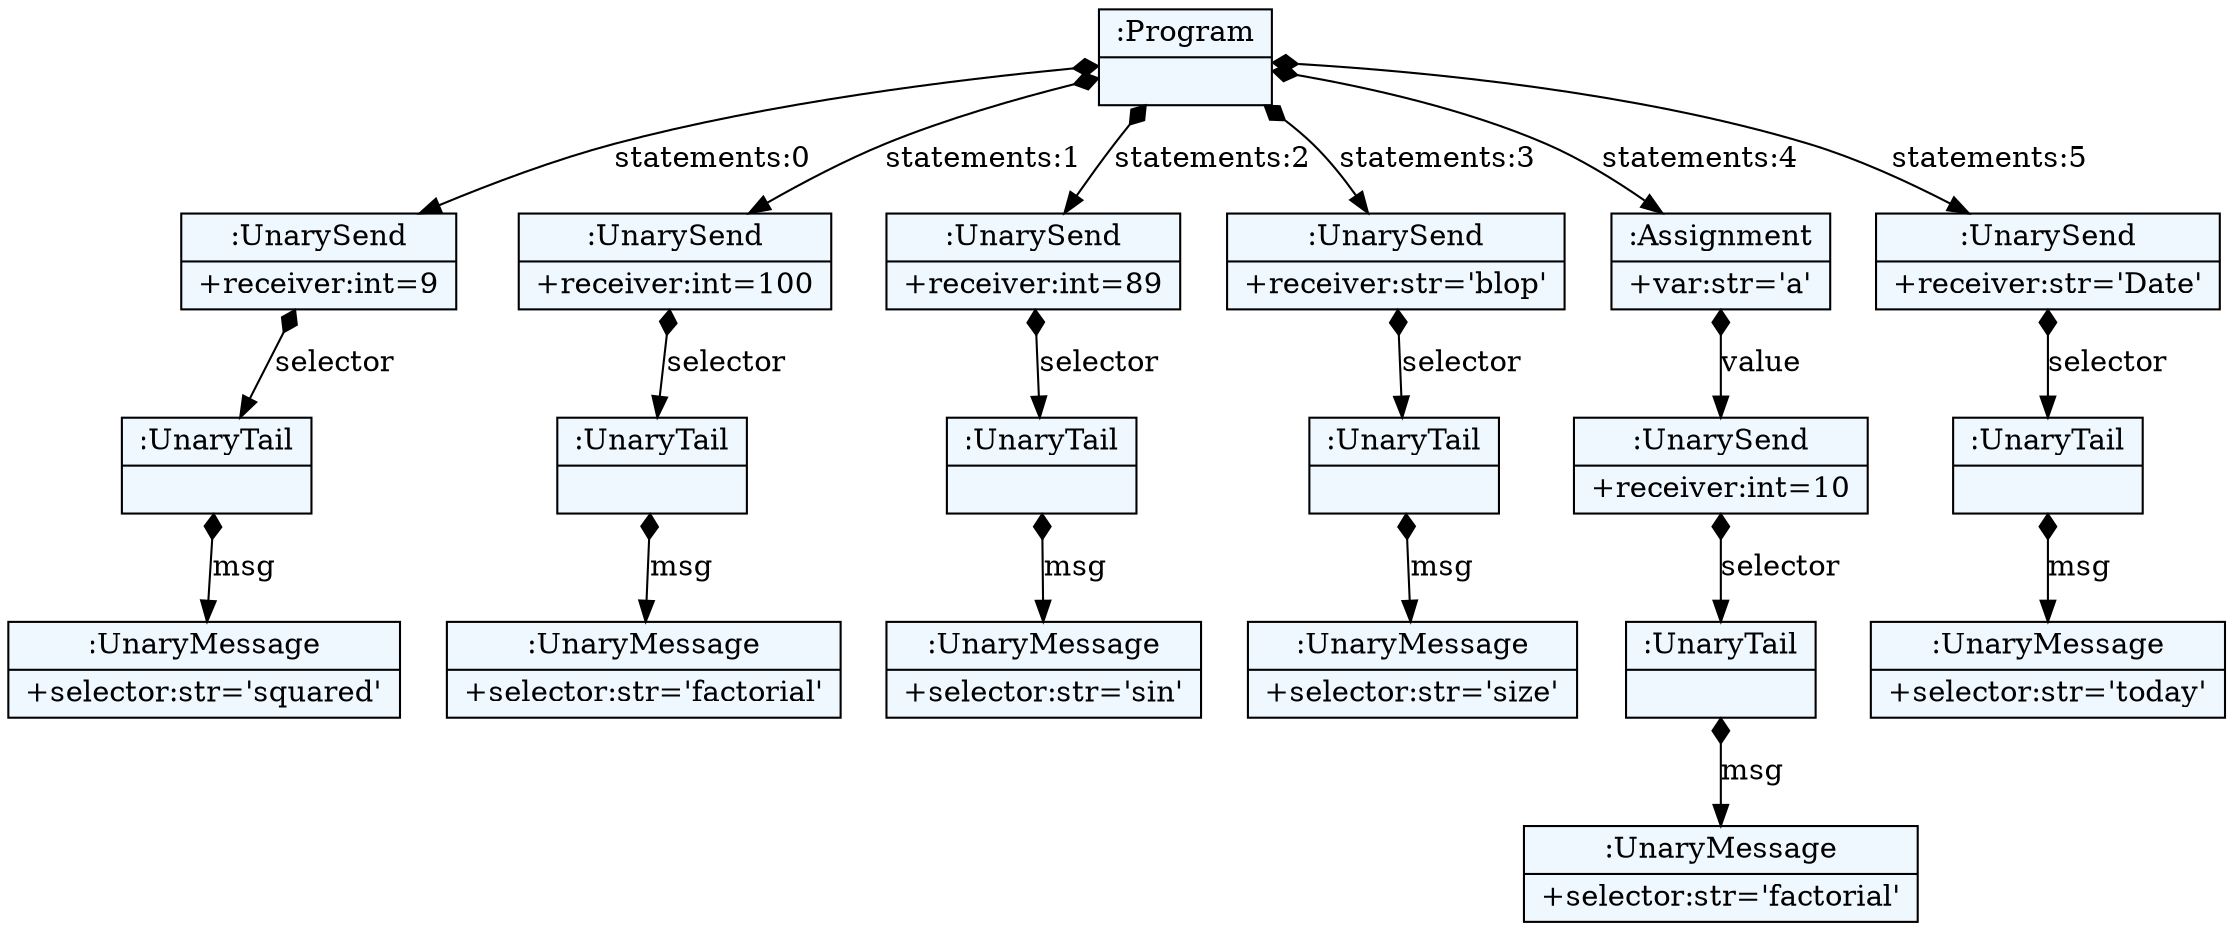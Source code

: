 
    digraph textX {
    fontname = "Bitstream Vera Sans"
    fontsize = 8
    node[
        shape=record,
        style=filled,
        fillcolor=aliceblue
    ]
    nodesep = 0.3
    edge[dir=black,arrowtail=empty]


2614535591304 -> 2614559055656 [label="statements:0" arrowtail=diamond dir=both]
2614559055656 -> 2614559055488 [label="selector" arrowtail=diamond dir=both]
2614559055488 -> 2614559055544 [label="msg" arrowtail=diamond dir=both]
2614559055544[label="{:UnaryMessage|+selector:str='squared'\l}"]
2614559055488[label="{:UnaryTail|}"]
2614559055656[label="{:UnarySend|+receiver:int=9\l}"]
2614535591304 -> 2614559054592 [label="statements:1" arrowtail=diamond dir=both]
2614559054592 -> 2614559055320 [label="selector" arrowtail=diamond dir=both]
2614559055320 -> 2614559052856 [label="msg" arrowtail=diamond dir=both]
2614559052856[label="{:UnaryMessage|+selector:str='factorial'\l}"]
2614559055320[label="{:UnaryTail|}"]
2614559054592[label="{:UnarySend|+receiver:int=100\l}"]
2614535591304 -> 2614559053976 [label="statements:2" arrowtail=diamond dir=both]
2614559053976 -> 2614559055096 [label="selector" arrowtail=diamond dir=both]
2614559055096 -> 2614559053248 [label="msg" arrowtail=diamond dir=both]
2614559053248[label="{:UnaryMessage|+selector:str='sin'\l}"]
2614559055096[label="{:UnaryTail|}"]
2614559053976[label="{:UnarySend|+receiver:int=89\l}"]
2614535591304 -> 2614559054256 [label="statements:3" arrowtail=diamond dir=both]
2614559054256 -> 2614559052968 [label="selector" arrowtail=diamond dir=both]
2614559052968 -> 2614559053416 [label="msg" arrowtail=diamond dir=both]
2614559053416[label="{:UnaryMessage|+selector:str='size'\l}"]
2614559052968[label="{:UnaryTail|}"]
2614559054256[label="{:UnarySend|+receiver:str='blop'\l}"]
2614535591304 -> 2614559054928 [label="statements:4" arrowtail=diamond dir=both]
2614559054928 -> 2614559053752 [label="value" arrowtail=diamond dir=both]
2614559053752 -> 2614559055824 [label="selector" arrowtail=diamond dir=both]
2614559055824 -> 2614559052912 [label="msg" arrowtail=diamond dir=both]
2614559052912[label="{:UnaryMessage|+selector:str='factorial'\l}"]
2614559055824[label="{:UnaryTail|}"]
2614559053752[label="{:UnarySend|+receiver:int=10\l}"]
2614559054928[label="{:Assignment|+var:str='a'\l}"]
2614535591304 -> 2614559055712 [label="statements:5" arrowtail=diamond dir=both]
2614559055712 -> 2614559053080 [label="selector" arrowtail=diamond dir=both]
2614559053080 -> 2614559052688 [label="msg" arrowtail=diamond dir=both]
2614559052688[label="{:UnaryMessage|+selector:str='today'\l}"]
2614559053080[label="{:UnaryTail|}"]
2614559055712[label="{:UnarySend|+receiver:str='Date'\l}"]
2614535591304[label="{:Program|}"]

}

